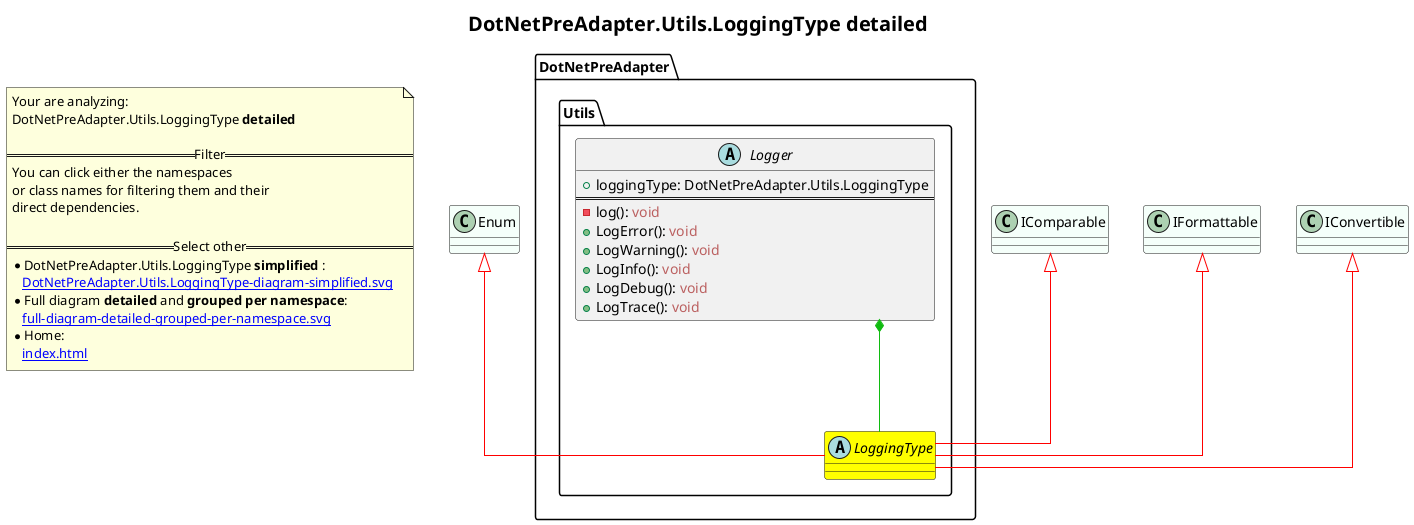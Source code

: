 @startuml
skinparam linetype ortho
title <size:20>DotNetPreAdapter.Utils.LoggingType **detailed** </size>
note "Your are analyzing:\nDotNetPreAdapter.Utils.LoggingType **detailed** \n\n==Filter==\nYou can click either the namespaces \nor class names for filtering them and their\ndirect dependencies.\n\n==Select other==\n* DotNetPreAdapter.Utils.LoggingType **simplified** :\n   [[DotNetPreAdapter.Utils.LoggingType-diagram-simplified.svg]]\n* Full diagram **detailed** and **grouped per namespace**:\n   [[full-diagram-detailed-grouped-per-namespace.svg]]\n* Home:\n   [[index.html]]" as FloatingNote
class Enum [[Enum-diagram-detailed.svg]] #MintCream {
}
class IComparable [[IComparable-diagram-detailed.svg]] #MintCream {
}
class IFormattable [[IFormattable-diagram-detailed.svg]] #MintCream {
}
class IConvertible [[IConvertible-diagram-detailed.svg]] #MintCream {
}
  abstract class DotNetPreAdapter.Utils.LoggingType [[DotNetPreAdapter.Utils.LoggingType-diagram-detailed.svg]] #yellow {
  }
  abstract class DotNetPreAdapter.Utils.Logger [[DotNetPreAdapter.Utils.Logger-diagram-detailed.svg]]  {
    + loggingType: DotNetPreAdapter.Utils.LoggingType
==
    - log(<font color="6060BB"></font>): <font color="BB6060">void</font>
    + LogError(<font color="6060BB"></font>): <font color="BB6060">void</font>
    + LogWarning(<font color="6060BB"></font>): <font color="BB6060">void</font>
    + LogInfo(<font color="6060BB"></font>): <font color="BB6060">void</font>
    + LogDebug(<font color="6060BB"></font>): <font color="BB6060">void</font>
    + LogTrace(<font color="6060BB"></font>): <font color="BB6060">void</font>
  }
 ' *************************************** 
 ' *************************************** 
 ' *************************************** 
' Class relations extracted from namespace:
' 
' Class relations extracted from namespace:
' DotNetPreAdapter.Utils
Enum <|-[#red]- DotNetPreAdapter.Utils.LoggingType
IComparable <|-[#red]- DotNetPreAdapter.Utils.LoggingType
IFormattable <|-[#red]- DotNetPreAdapter.Utils.LoggingType
IConvertible <|-[#red]- DotNetPreAdapter.Utils.LoggingType
DotNetPreAdapter.Utils.Logger *-[#10BB10]- DotNetPreAdapter.Utils.LoggingType 
@enduml